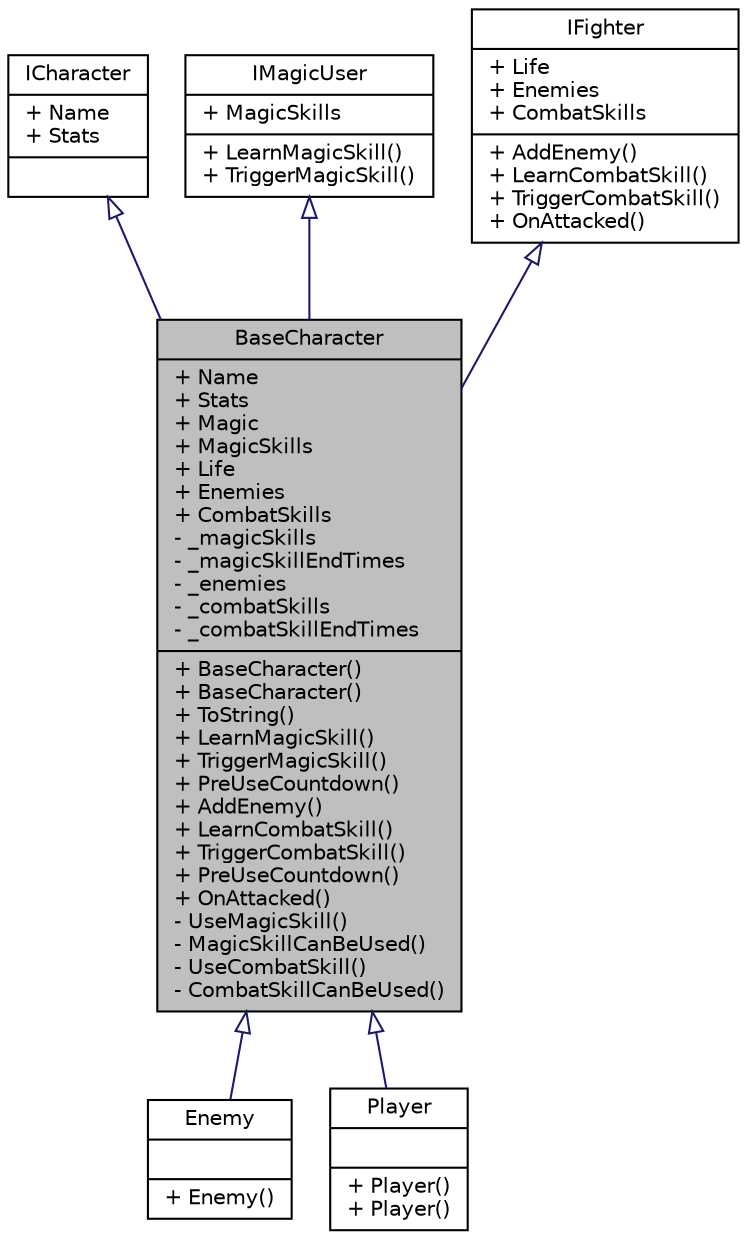 digraph "BaseCharacter"
{
 // INTERACTIVE_SVG=YES
  edge [fontname="Helvetica",fontsize="10",labelfontname="Helvetica",labelfontsize="10"];
  node [fontname="Helvetica",fontsize="10",shape=record];
  Node1 [label="{BaseCharacter\n|+ Name\l+ Stats\l+ Magic\l+ MagicSkills\l+ Life\l+ Enemies\l+ CombatSkills\l- _magicSkills\l- _magicSkillEndTimes\l- _enemies\l- _combatSkills\l- _combatSkillEndTimes\l|+ BaseCharacter()\l+ BaseCharacter()\l+ ToString()\l+ LearnMagicSkill()\l+ TriggerMagicSkill()\l+ PreUseCountdown()\l+ AddEnemy()\l+ LearnCombatSkill()\l+ TriggerCombatSkill()\l+ PreUseCountdown()\l+ OnAttacked()\l- UseMagicSkill()\l- MagicSkillCanBeUsed()\l- UseCombatSkill()\l- CombatSkillCanBeUsed()\l}",height=0.2,width=0.4,color="black", fillcolor="grey75", style="filled" fontcolor="black"];
  Node2 -> Node1 [dir="back",color="midnightblue",fontsize="10",style="solid",arrowtail="onormal",fontname="Helvetica"];
  Node2 [label="{ICharacter\n|+ Name\l+ Stats\l|}",height=0.2,width=0.4,color="black", fillcolor="white", style="filled",URL="$d2/df8/interface_action_rpg_kit_1_1_character_1_1_i_character.xhtml",tooltip="Characters populate the game world. They are defined by Stats."];
  Node3 -> Node1 [dir="back",color="midnightblue",fontsize="10",style="solid",arrowtail="onormal",fontname="Helvetica"];
  Node3 [label="{IMagicUser\n|+ MagicSkills\l|+ LearnMagicSkill()\l+ TriggerMagicSkill()\l}",height=0.2,width=0.4,color="black", fillcolor="white", style="filled",URL="$dd/db0/interface_action_rpg_kit_1_1_character_1_1_i_magic_user.xhtml",tooltip="Character can use Magic."];
  Node4 -> Node1 [dir="back",color="midnightblue",fontsize="10",style="solid",arrowtail="onormal",fontname="Helvetica"];
  Node4 [label="{IFighter\n|+ Life\l+ Enemies\l+ CombatSkills\l|+ AddEnemy()\l+ LearnCombatSkill()\l+ TriggerCombatSkill()\l+ OnAttacked()\l}",height=0.2,width=0.4,color="black", fillcolor="white", style="filled",URL="$df/d5e/interface_action_rpg_kit_1_1_character_1_1_i_fighter.xhtml",tooltip="Character can fight."];
  Node1 -> Node5 [dir="back",color="midnightblue",fontsize="10",style="solid",arrowtail="onormal",fontname="Helvetica"];
  Node5 [label="{Enemy\n||+ Enemy()\l}",height=0.2,width=0.4,color="black", fillcolor="white", style="filled",URL="$d2/df0/class_action_rpg_kit_1_1_character_1_1_enemy.xhtml",tooltip="Representation of a Hostile, game controlled character."];
  Node1 -> Node6 [dir="back",color="midnightblue",fontsize="10",style="solid",arrowtail="onormal",fontname="Helvetica"];
  Node6 [label="{Player\n||+ Player()\l+ Player()\l}",height=0.2,width=0.4,color="black", fillcolor="white", style="filled",URL="$d7/dd8/class_action_rpg_kit_1_1_character_1_1_player.xhtml",tooltip="Representation of a Player controllable character."];
}
